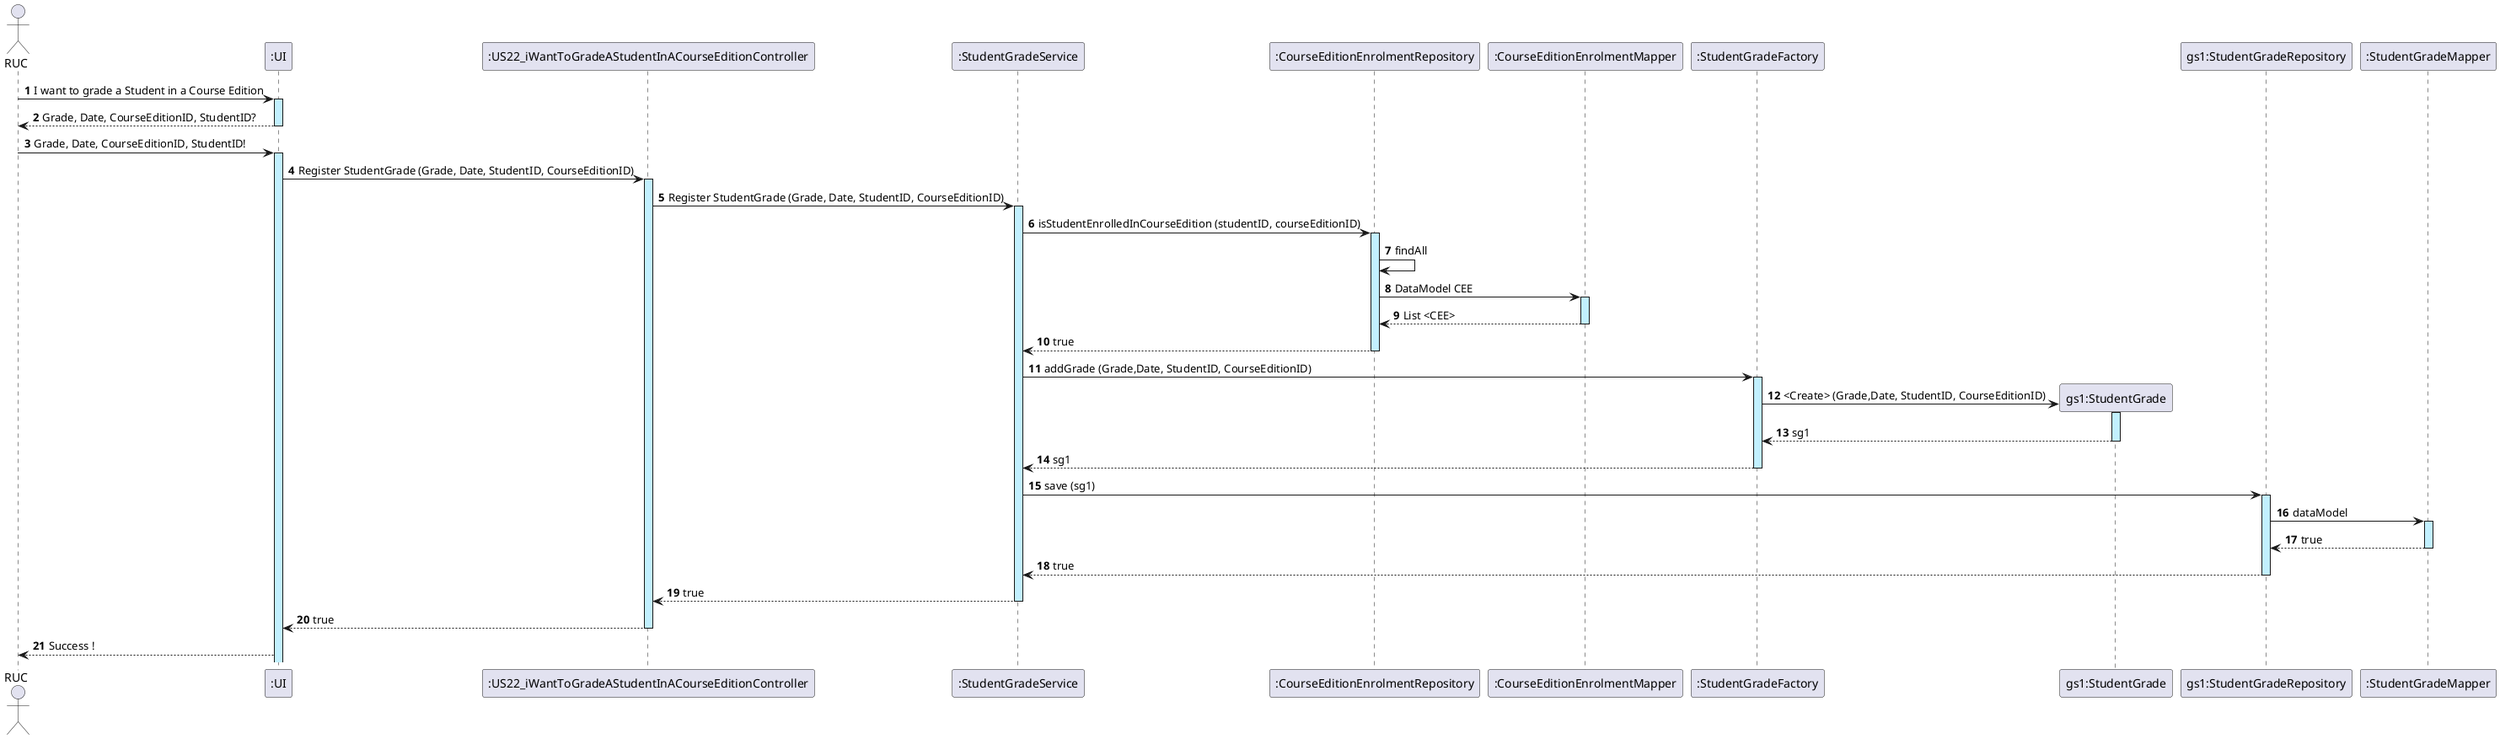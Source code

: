@startuml
actor RUC
participant ":UI" as ui
participant ":US22_iWantToGradeAStudentInACourseEditionController" as ctr
participant ":StudentGradeService" as sr
participant ":CourseEditionEnrolmentRepository" as ceer
participant ":CourseEditionEnrolmentMapper" as ceemp
participant ":StudentGradeFactory" as sgf
participant "gs1:StudentGrade" as gs
participant "gs1:StudentGradeRepository" as sgr
participant ":StudentGradeMapper" as sgmp
autonumber
RUC -> ui ++ #application: I want to grade a Student in a Course Edition
ui --> RUC --: Grade, Date, CourseEditionID, StudentID?
RUC -> ui ++ #application: Grade, Date, CourseEditionID, StudentID!
ui -> ctr ++ #application : Register StudentGrade (Grade, Date, StudentID, CourseEditionID)
ctr -> sr ++ #application : Register StudentGrade (Grade, Date, StudentID, CourseEditionID)
sr -> ceer ++ #application :  isStudentEnrolledInCourseEdition (studentID, courseEditionID)
ceer -> ceer: findAll
ceer -> ceemp ++ #application :  DataModel CEE
ceemp --> ceer -- : List <CEE>
ceer --> sr -- : true
sr -> sgf ++#application : addGrade (Grade,Date, StudentID, CourseEditionID)
create gs
sgf -> gs ++ #application : <Create> (Grade,Date, StudentID, CourseEditionID)
gs --> sgf -- : sg1
sgf --> sr -- : sg1
sr -> sgr ++#application : save (sg1)
sgr -> sgmp ++#application : dataModel
sgmp --> sgr -- : true
sgr --> sr -- : true
sr --> ctr -- : true
ctr --> ui -- : true
ui --> RUC : Success !
@enduml
